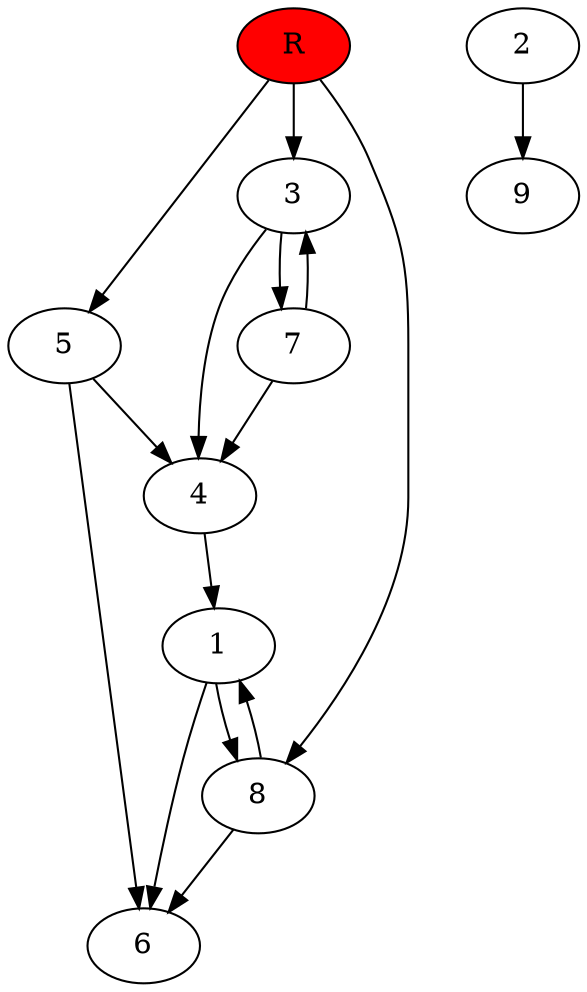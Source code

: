 digraph prb26009 {
	1
	2
	3
	4
	5
	6
	7
	8
	R [fillcolor="#ff0000" style=filled]
	1 -> 6
	1 -> 8
	2 -> 9
	3 -> 4
	3 -> 7
	4 -> 1
	5 -> 4
	5 -> 6
	7 -> 3
	7 -> 4
	8 -> 1
	8 -> 6
	R -> 3
	R -> 5
	R -> 8
}
